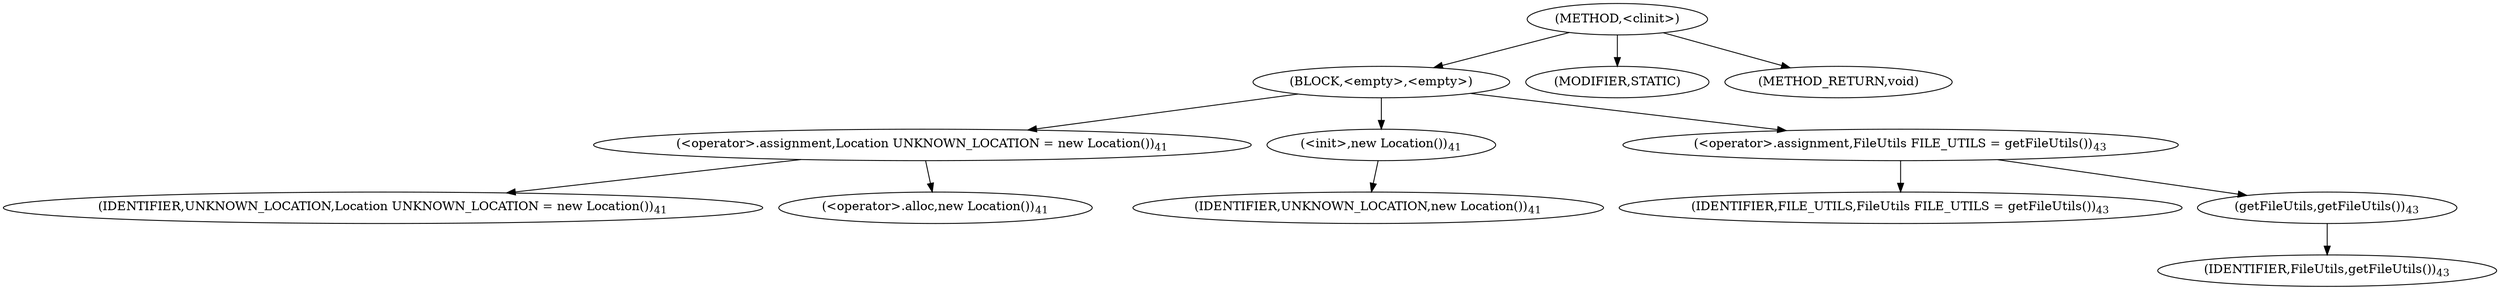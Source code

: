 digraph "&lt;clinit&gt;" {  
"237" [label = <(METHOD,&lt;clinit&gt;)> ]
"238" [label = <(BLOCK,&lt;empty&gt;,&lt;empty&gt;)> ]
"239" [label = <(&lt;operator&gt;.assignment,Location UNKNOWN_LOCATION = new Location())<SUB>41</SUB>> ]
"240" [label = <(IDENTIFIER,UNKNOWN_LOCATION,Location UNKNOWN_LOCATION = new Location())<SUB>41</SUB>> ]
"241" [label = <(&lt;operator&gt;.alloc,new Location())<SUB>41</SUB>> ]
"242" [label = <(&lt;init&gt;,new Location())<SUB>41</SUB>> ]
"3" [label = <(IDENTIFIER,UNKNOWN_LOCATION,new Location())<SUB>41</SUB>> ]
"243" [label = <(&lt;operator&gt;.assignment,FileUtils FILE_UTILS = getFileUtils())<SUB>43</SUB>> ]
"244" [label = <(IDENTIFIER,FILE_UTILS,FileUtils FILE_UTILS = getFileUtils())<SUB>43</SUB>> ]
"245" [label = <(getFileUtils,getFileUtils())<SUB>43</SUB>> ]
"246" [label = <(IDENTIFIER,FileUtils,getFileUtils())<SUB>43</SUB>> ]
"247" [label = <(MODIFIER,STATIC)> ]
"248" [label = <(METHOD_RETURN,void)> ]
  "237" -> "238" 
  "237" -> "247" 
  "237" -> "248" 
  "238" -> "239" 
  "238" -> "242" 
  "238" -> "243" 
  "239" -> "240" 
  "239" -> "241" 
  "242" -> "3" 
  "243" -> "244" 
  "243" -> "245" 
  "245" -> "246" 
}
